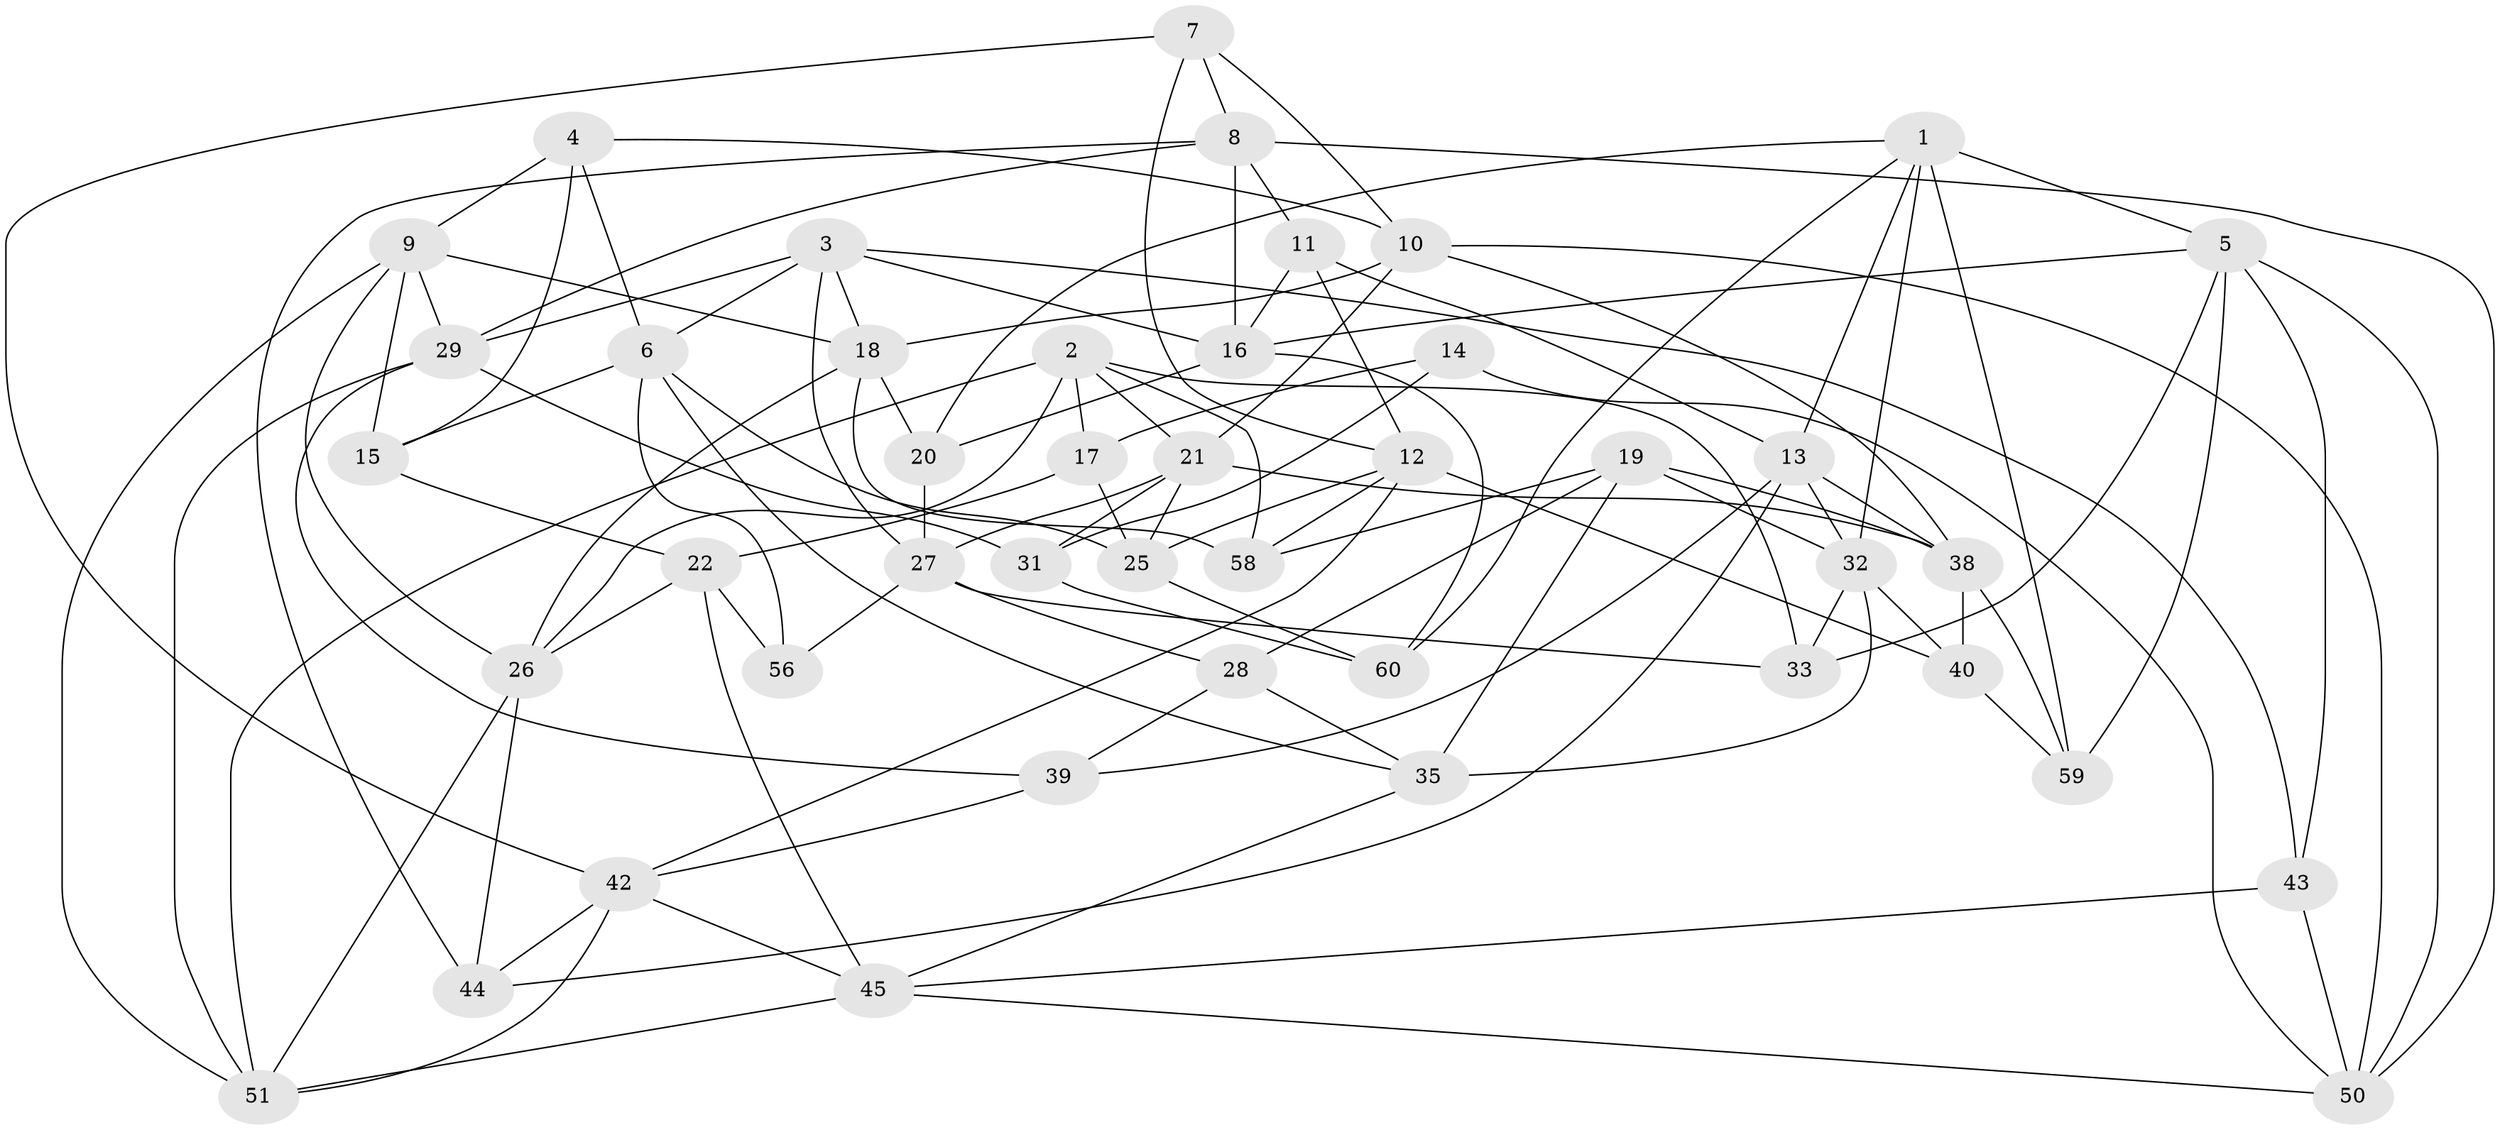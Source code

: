 // Generated by graph-tools (version 1.1) at 2025/24/03/03/25 07:24:28]
// undirected, 44 vertices, 111 edges
graph export_dot {
graph [start="1"]
  node [color=gray90,style=filled];
  1 [super="+30"];
  2 [super="+23"];
  3 [super="+53"];
  4;
  5 [super="+54"];
  6 [super="+57"];
  7;
  8 [super="+69"];
  9 [super="+52"];
  10 [super="+24"];
  11;
  12 [super="+55"];
  13 [super="+67"];
  14;
  15;
  16 [super="+61"];
  17 [super="+47"];
  18 [super="+48"];
  19 [super="+66"];
  20;
  21 [super="+41"];
  22 [super="+64"];
  25 [super="+36"];
  26 [super="+70"];
  27 [super="+37"];
  28;
  29 [super="+63"];
  31;
  32 [super="+34"];
  33;
  35 [super="+65"];
  38 [super="+46"];
  39;
  40;
  42 [super="+62"];
  43;
  44;
  45 [super="+49"];
  50 [super="+71"];
  51 [super="+68"];
  56;
  58;
  59;
  60;
  1 -- 20;
  1 -- 5;
  1 -- 32;
  1 -- 59;
  1 -- 60;
  1 -- 13;
  2 -- 51;
  2 -- 33;
  2 -- 21;
  2 -- 17;
  2 -- 26;
  2 -- 58;
  3 -- 29;
  3 -- 43;
  3 -- 16;
  3 -- 18;
  3 -- 27;
  3 -- 6;
  4 -- 15;
  4 -- 6;
  4 -- 10;
  4 -- 9;
  5 -- 43;
  5 -- 33;
  5 -- 16;
  5 -- 59;
  5 -- 50;
  6 -- 56;
  6 -- 35;
  6 -- 25;
  6 -- 15;
  7 -- 12;
  7 -- 10;
  7 -- 8;
  7 -- 42;
  8 -- 44;
  8 -- 11;
  8 -- 29;
  8 -- 16;
  8 -- 50;
  9 -- 26;
  9 -- 29;
  9 -- 15;
  9 -- 18;
  9 -- 51;
  10 -- 38;
  10 -- 50;
  10 -- 21;
  10 -- 18;
  11 -- 16;
  11 -- 12;
  11 -- 13;
  12 -- 42;
  12 -- 40;
  12 -- 58;
  12 -- 25;
  13 -- 38;
  13 -- 44;
  13 -- 32;
  13 -- 39;
  14 -- 50;
  14 -- 17 [weight=2];
  14 -- 31;
  15 -- 22;
  16 -- 20;
  16 -- 60;
  17 -- 22;
  17 -- 25 [weight=2];
  18 -- 58;
  18 -- 26;
  18 -- 20;
  19 -- 32;
  19 -- 35 [weight=2];
  19 -- 58;
  19 -- 28;
  19 -- 38;
  20 -- 27;
  21 -- 38;
  21 -- 25;
  21 -- 27;
  21 -- 31;
  22 -- 56 [weight=2];
  22 -- 26;
  22 -- 45;
  25 -- 60;
  26 -- 51;
  26 -- 44;
  27 -- 56;
  27 -- 28;
  27 -- 33;
  28 -- 39;
  28 -- 35;
  29 -- 39;
  29 -- 31;
  29 -- 51;
  31 -- 60;
  32 -- 40;
  32 -- 33;
  32 -- 35;
  35 -- 45;
  38 -- 40;
  38 -- 59;
  39 -- 42;
  40 -- 59;
  42 -- 51;
  42 -- 44;
  42 -- 45;
  43 -- 45;
  43 -- 50;
  45 -- 51;
  45 -- 50;
}
